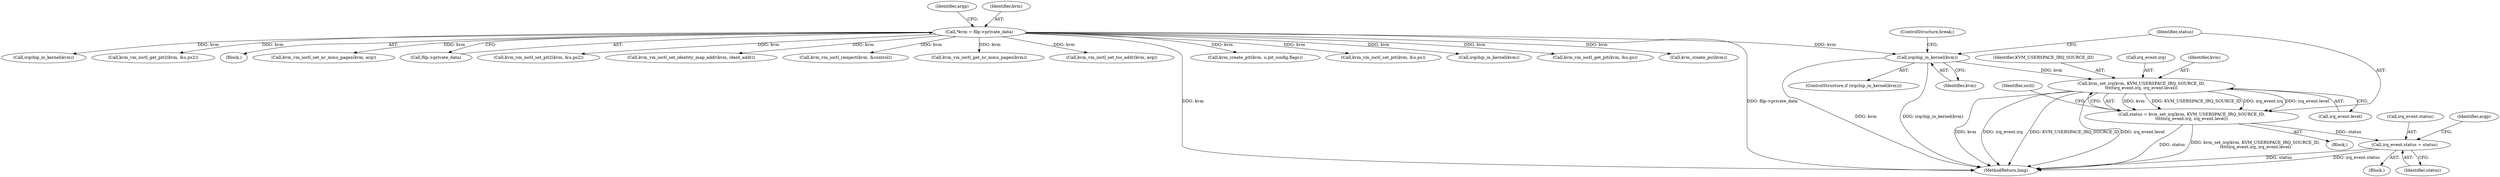 digraph "0_linux_9c895160d25a76c21b65bad141b08e8d4f99afef@pointer" {
"1000415" [label="(Call,kvm_set_irq(kvm, KVM_USERSPACE_IRQ_SOURCE_ID,\n\t\t\t\t\tirq_event.irq, irq_event.level))"];
"1000409" [label="(Call,irqchip_in_kernel(kvm))"];
"1000109" [label="(Call,*kvm = filp->private_data)"];
"1000413" [label="(Call,status = kvm_set_irq(kvm, KVM_USERSPACE_IRQ_SOURCE_ID,\n\t\t\t\t\tirq_event.irq, irq_event.level))"];
"1000433" [label="(Call,irq_event.status = status)"];
"1000116" [label="(Identifier,argp)"];
"1000440" [label="(Identifier,argp)"];
"1000409" [label="(Call,irqchip_in_kernel(kvm))"];
"1000533" [label="(Call,irqchip_in_kernel(kvm))"];
"1000584" [label="(Call,kvm_vm_ioctl_get_pit(kvm, &u.ps))"];
"1000411" [label="(Block,)"];
"1000416" [label="(Identifier,kvm)"];
"1000433" [label="(Call,irq_event.status = status)"];
"1000110" [label="(Identifier,kvm)"];
"1000219" [label="(Call,kvm_create_pic(kvm))"];
"1000417" [label="(Identifier,KVM_USERSPACE_IRQ_SOURCE_ID)"];
"1000418" [label="(Call,irq_event.irq)"];
"1000408" [label="(ControlStructure,if (irqchip_in_kernel(kvm)))"];
"1000415" [label="(Call,kvm_set_irq(kvm, KVM_USERSPACE_IRQ_SOURCE_ID,\n\t\t\t\t\tirq_event.irq, irq_event.level))"];
"1000475" [label="(Call,irqchip_in_kernel(kvm))"];
"1000410" [label="(Identifier,kvm)"];
"1000672" [label="(Call,kvm_vm_ioctl_get_pit2(kvm, &u.ps2))"];
"1000428" [label="(Block,)"];
"1000107" [label="(Block,)"];
"1000413" [label="(Call,status = kvm_set_irq(kvm, KVM_USERSPACE_IRQ_SOURCE_ID,\n\t\t\t\t\tirq_event.irq, irq_event.level))"];
"1000170" [label="(Call,kvm_vm_ioctl_set_nr_mmu_pages(kvm, arg))"];
"1000111" [label="(Call,filp->private_data)"];
"1000733" [label="(Call,kvm_vm_ioctl_set_pit2(kvm, &u.ps2))"];
"1000158" [label="(Call,kvm_vm_ioctl_set_identity_map_addr(kvm, ident_addr))"];
"1000763" [label="(Call,kvm_vm_ioctl_reinject(kvm, &control))"];
"1000437" [label="(Identifier,status)"];
"1000180" [label="(Call,kvm_vm_ioctl_get_nr_mmu_pages(kvm))"];
"1000109" [label="(Call,*kvm = filp->private_data)"];
"1000132" [label="(Call,kvm_vm_ioctl_set_tss_addr(kvm, arg))"];
"1000913" [label="(MethodReturn,long)"];
"1000421" [label="(Call,irq_event.level)"];
"1000365" [label="(Call,kvm_create_pit(kvm, u.pit_config.flags))"];
"1000434" [label="(Call,irq_event.status)"];
"1000426" [label="(Identifier,ioctl)"];
"1000449" [label="(ControlStructure,break;)"];
"1000643" [label="(Call,kvm_vm_ioctl_set_pit(kvm, &u.ps))"];
"1000414" [label="(Identifier,status)"];
"1000415" -> "1000413"  [label="AST: "];
"1000415" -> "1000421"  [label="CFG: "];
"1000416" -> "1000415"  [label="AST: "];
"1000417" -> "1000415"  [label="AST: "];
"1000418" -> "1000415"  [label="AST: "];
"1000421" -> "1000415"  [label="AST: "];
"1000413" -> "1000415"  [label="CFG: "];
"1000415" -> "1000913"  [label="DDG: kvm"];
"1000415" -> "1000913"  [label="DDG: irq_event.irq"];
"1000415" -> "1000913"  [label="DDG: KVM_USERSPACE_IRQ_SOURCE_ID"];
"1000415" -> "1000913"  [label="DDG: irq_event.level"];
"1000415" -> "1000413"  [label="DDG: kvm"];
"1000415" -> "1000413"  [label="DDG: KVM_USERSPACE_IRQ_SOURCE_ID"];
"1000415" -> "1000413"  [label="DDG: irq_event.irq"];
"1000415" -> "1000413"  [label="DDG: irq_event.level"];
"1000409" -> "1000415"  [label="DDG: kvm"];
"1000409" -> "1000408"  [label="AST: "];
"1000409" -> "1000410"  [label="CFG: "];
"1000410" -> "1000409"  [label="AST: "];
"1000414" -> "1000409"  [label="CFG: "];
"1000449" -> "1000409"  [label="CFG: "];
"1000409" -> "1000913"  [label="DDG: irqchip_in_kernel(kvm)"];
"1000409" -> "1000913"  [label="DDG: kvm"];
"1000109" -> "1000409"  [label="DDG: kvm"];
"1000109" -> "1000107"  [label="AST: "];
"1000109" -> "1000111"  [label="CFG: "];
"1000110" -> "1000109"  [label="AST: "];
"1000111" -> "1000109"  [label="AST: "];
"1000116" -> "1000109"  [label="CFG: "];
"1000109" -> "1000913"  [label="DDG: kvm"];
"1000109" -> "1000913"  [label="DDG: filp->private_data"];
"1000109" -> "1000132"  [label="DDG: kvm"];
"1000109" -> "1000158"  [label="DDG: kvm"];
"1000109" -> "1000170"  [label="DDG: kvm"];
"1000109" -> "1000180"  [label="DDG: kvm"];
"1000109" -> "1000219"  [label="DDG: kvm"];
"1000109" -> "1000365"  [label="DDG: kvm"];
"1000109" -> "1000475"  [label="DDG: kvm"];
"1000109" -> "1000533"  [label="DDG: kvm"];
"1000109" -> "1000584"  [label="DDG: kvm"];
"1000109" -> "1000643"  [label="DDG: kvm"];
"1000109" -> "1000672"  [label="DDG: kvm"];
"1000109" -> "1000733"  [label="DDG: kvm"];
"1000109" -> "1000763"  [label="DDG: kvm"];
"1000413" -> "1000411"  [label="AST: "];
"1000414" -> "1000413"  [label="AST: "];
"1000426" -> "1000413"  [label="CFG: "];
"1000413" -> "1000913"  [label="DDG: status"];
"1000413" -> "1000913"  [label="DDG: kvm_set_irq(kvm, KVM_USERSPACE_IRQ_SOURCE_ID,\n\t\t\t\t\tirq_event.irq, irq_event.level)"];
"1000413" -> "1000433"  [label="DDG: status"];
"1000433" -> "1000428"  [label="AST: "];
"1000433" -> "1000437"  [label="CFG: "];
"1000434" -> "1000433"  [label="AST: "];
"1000437" -> "1000433"  [label="AST: "];
"1000440" -> "1000433"  [label="CFG: "];
"1000433" -> "1000913"  [label="DDG: status"];
"1000433" -> "1000913"  [label="DDG: irq_event.status"];
}
